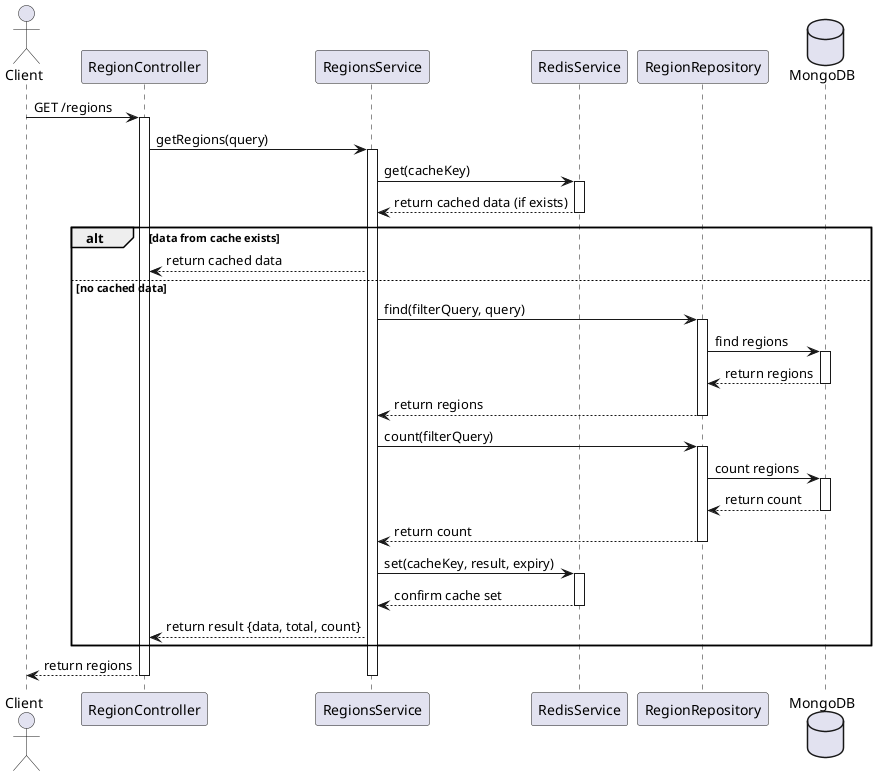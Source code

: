 @startuml Region - Get Regions

actor Client
participant "RegionController" as Controller
participant "RegionsService" as Service
participant "RedisService" as Redis
participant "RegionRepository" as Repo
database "MongoDB" as DB

Client -> Controller: GET /regions
activate Controller
Controller -> Service: getRegions(query)
activate Service

Service -> Redis: get(cacheKey)
activate Redis
Redis --> Service: return cached data (if exists)
deactivate Redis

alt data from cache exists
    Service --> Controller: return cached data
else no cached data
    Service -> Repo: find(filterQuery, query)
    activate Repo
    Repo -> DB: find regions
    activate DB
    DB --> Repo: return regions
    deactivate DB
    Repo --> Service: return regions
    deactivate Repo

    Service -> Repo: count(filterQuery)
    activate Repo
    Repo -> DB: count regions
    activate DB
    DB --> Repo: return count
    deactivate DB
    Repo --> Service: return count
    deactivate Repo

    Service -> Redis: set(cacheKey, result, expiry)
    activate Redis
    Redis --> Service: confirm cache set
    deactivate Redis

    Service --> Controller: return result {data, total, count}
end

Controller --> Client: return regions
deactivate Service
deactivate Controller

@enduml 
